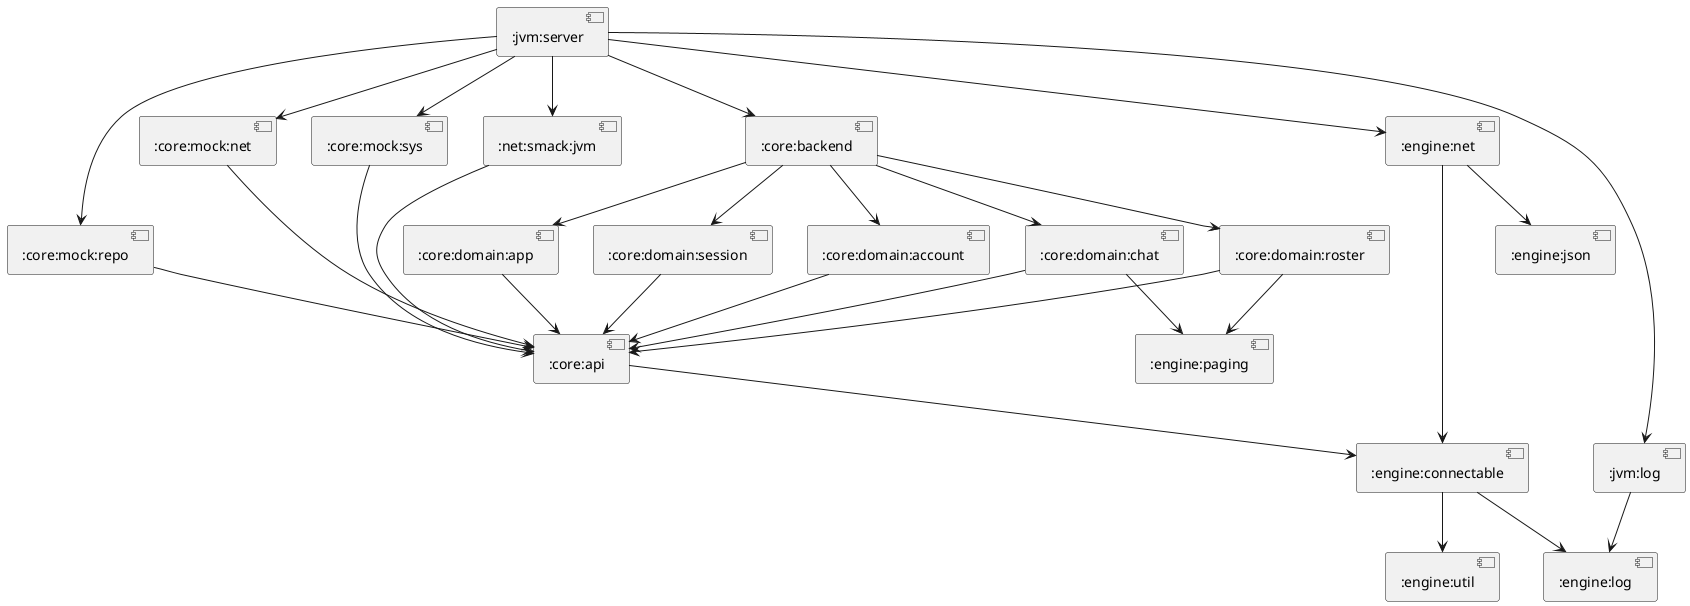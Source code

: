 @startuml
[:core:mock:repo] --> [:core:api]
[:core:mock:net] --> [:core:api]
[:core:mock:sys] --> [:core:api]
[:net:smack:jvm] --> [:core:api]
[:core:backend] --> [:core:domain:app]
[:core:backend] --> [:core:domain:session]
[:core:backend] --> [:core:domain:account]
[:core:backend] --> [:core:domain:chat]
[:core:backend] --> [:core:domain:roster]
[:engine:net] --> [:engine:connectable]
[:engine:net] --> [:engine:json]
[:jvm:log] --> [:engine:log]
[:core:api] --> [:engine:connectable]
[:engine:connectable] --> [:engine:util]
[:engine:connectable] --> [:engine:log]
[:core:domain:app] --> [:core:api]
[:core:domain:session] --> [:core:api]
[:core:domain:account] --> [:core:api]
[:core:domain:chat] --> [:engine:paging]
[:core:domain:chat] --> [:core:api]
[:core:domain:roster] --> [:engine:paging]
[:core:domain:roster] --> [:core:api]
[:jvm:server] --> [:core:mock:repo]
[:jvm:server] --> [:core:mock:net]
[:jvm:server] --> [:core:mock:sys]
[:jvm:server] --> [:net:smack:jvm]
[:jvm:server] --> [:core:backend]
[:jvm:server] --> [:engine:net]
[:jvm:server] --> [:jvm:log]
@enduml
